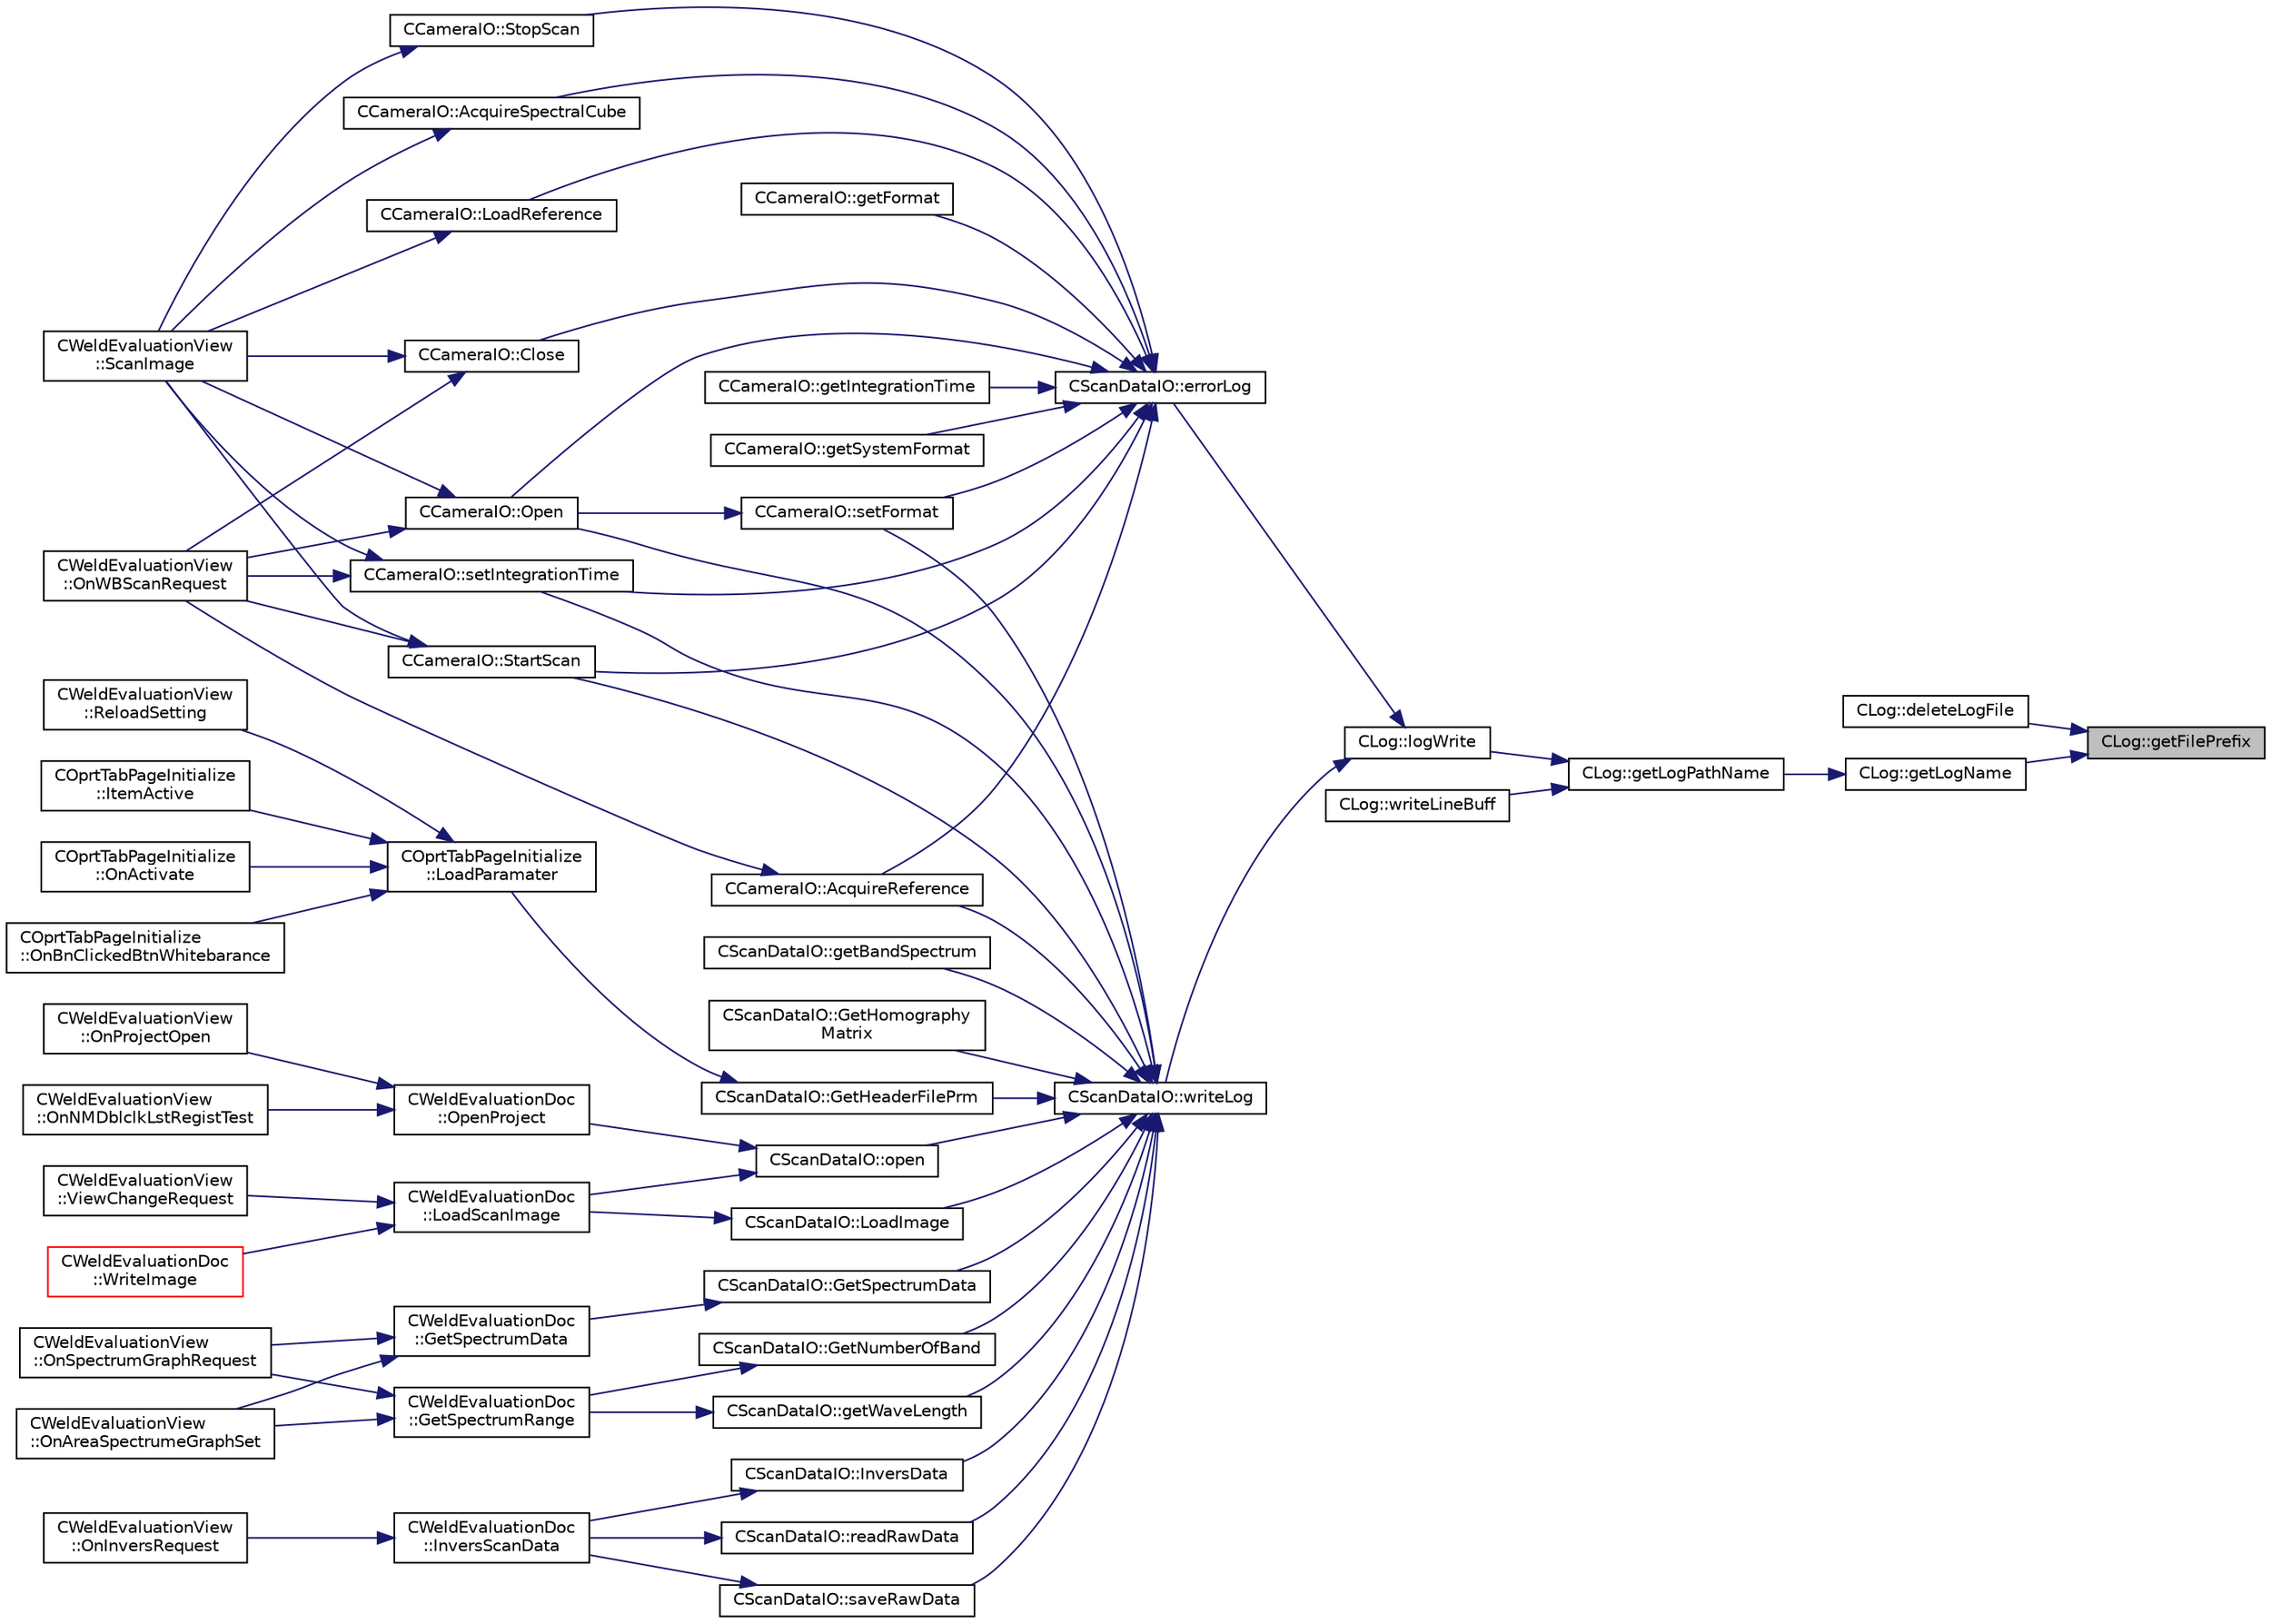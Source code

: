 digraph "CLog::getFilePrefix"
{
 // LATEX_PDF_SIZE
  edge [fontname="Helvetica",fontsize="10",labelfontname="Helvetica",labelfontsize="10"];
  node [fontname="Helvetica",fontsize="10",shape=record];
  rankdir="RL";
  Node1 [label="CLog::getFilePrefix",height=0.2,width=0.4,color="black", fillcolor="grey75", style="filled", fontcolor="black",tooltip="ファイル名プレフィックスの取得"];
  Node1 -> Node2 [dir="back",color="midnightblue",fontsize="10",style="solid",fontname="Helvetica"];
  Node2 [label="CLog::deleteLogFile",height=0.2,width=0.4,color="black", fillcolor="white", style="filled",URL="$class_c_log.html#ab71eadeaabab3775e02b9abaabc92564",tooltip="ログファイル削除"];
  Node1 -> Node3 [dir="back",color="midnightblue",fontsize="10",style="solid",fontname="Helvetica"];
  Node3 [label="CLog::getLogName",height=0.2,width=0.4,color="black", fillcolor="white", style="filled",URL="$class_c_log.html#a65d2c4306ed1a9d777c08caff941e776",tooltip="ログファイル名の取得"];
  Node3 -> Node4 [dir="back",color="midnightblue",fontsize="10",style="solid",fontname="Helvetica"];
  Node4 [label="CLog::getLogPathName",height=0.2,width=0.4,color="black", fillcolor="white", style="filled",URL="$class_c_log.html#ab9c474897ca906770f57d5da2feefa6d",tooltip="ログファイルフルパス名の取得"];
  Node4 -> Node5 [dir="back",color="midnightblue",fontsize="10",style="solid",fontname="Helvetica"];
  Node5 [label="CLog::logWrite",height=0.2,width=0.4,color="black", fillcolor="white", style="filled",URL="$class_c_log.html#ac31d4dac2937ba01a36d1a3b44b83d70",tooltip="ログの出力"];
  Node5 -> Node6 [dir="back",color="midnightblue",fontsize="10",style="solid",fontname="Helvetica"];
  Node6 [label="CScanDataIO::errorLog",height=0.2,width=0.4,color="black", fillcolor="white", style="filled",URL="$class_c_scan_data_i_o.html#abfa111bff1b107f9615bf57d5014f7f4",tooltip="エラーログ出力"];
  Node6 -> Node7 [dir="back",color="midnightblue",fontsize="10",style="solid",fontname="Helvetica"];
  Node7 [label="CCameraIO::AcquireReference",height=0.2,width=0.4,color="black", fillcolor="white", style="filled",URL="$class_c_camera_i_o.html#a1730843fe81498de96623f8669cdefc5",tooltip="リファレンス（ホワイトバランス）の取得"];
  Node7 -> Node8 [dir="back",color="midnightblue",fontsize="10",style="solid",fontname="Helvetica"];
  Node8 [label="CWeldEvaluationView\l::OnWBScanRequest",height=0.2,width=0.4,color="black", fillcolor="white", style="filled",URL="$class_c_weld_evaluation_view.html#a2b69faf84702201cc5dbfe3fcd202b32",tooltip="ホワイトバランススキャンの要求"];
  Node6 -> Node9 [dir="back",color="midnightblue",fontsize="10",style="solid",fontname="Helvetica"];
  Node9 [label="CCameraIO::AcquireSpectralCube",height=0.2,width=0.4,color="black", fillcolor="white", style="filled",URL="$class_c_camera_i_o.html#a0579cb57b28f22477e9f0f27fbf5b845",tooltip="キューブデータ（最終データ）の取得"];
  Node9 -> Node10 [dir="back",color="midnightblue",fontsize="10",style="solid",fontname="Helvetica"];
  Node10 [label="CWeldEvaluationView\l::ScanImage",height=0.2,width=0.4,color="black", fillcolor="white", style="filled",URL="$class_c_weld_evaluation_view.html#af36ee74161f90ac2fe30337a0fe1fb9d",tooltip="スキャンの実施"];
  Node6 -> Node11 [dir="back",color="midnightblue",fontsize="10",style="solid",fontname="Helvetica"];
  Node11 [label="CCameraIO::Close",height=0.2,width=0.4,color="black", fillcolor="white", style="filled",URL="$class_c_camera_i_o.html#a5aeea6f7c98f556616525063d302d720",tooltip="カメラのクローズ"];
  Node11 -> Node8 [dir="back",color="midnightblue",fontsize="10",style="solid",fontname="Helvetica"];
  Node11 -> Node10 [dir="back",color="midnightblue",fontsize="10",style="solid",fontname="Helvetica"];
  Node6 -> Node12 [dir="back",color="midnightblue",fontsize="10",style="solid",fontname="Helvetica"];
  Node12 [label="CCameraIO::getFormat",height=0.2,width=0.4,color="black", fillcolor="white", style="filled",URL="$class_c_camera_i_o.html#a2969ec4f1d88629fa2d89ae29c901460",tooltip="フォーマットの取得"];
  Node6 -> Node13 [dir="back",color="midnightblue",fontsize="10",style="solid",fontname="Helvetica"];
  Node13 [label="CCameraIO::getIntegrationTime",height=0.2,width=0.4,color="black", fillcolor="white", style="filled",URL="$class_c_camera_i_o.html#a6f3994fcc04dd4265e02a8aff3211796",tooltip="IntegrationTimeの取得"];
  Node6 -> Node14 [dir="back",color="midnightblue",fontsize="10",style="solid",fontname="Helvetica"];
  Node14 [label="CCameraIO::getSystemFormat",height=0.2,width=0.4,color="black", fillcolor="white", style="filled",URL="$class_c_camera_i_o.html#a5af5cf5d929a1186903b2d586d76ddb5",tooltip="システムフォーマットの取得"];
  Node6 -> Node15 [dir="back",color="midnightblue",fontsize="10",style="solid",fontname="Helvetica"];
  Node15 [label="CCameraIO::LoadReference",height=0.2,width=0.4,color="black", fillcolor="white", style="filled",URL="$class_c_camera_i_o.html#a840fb31e388d67d52c8e316ded6a9e21",tooltip="リファレンス（ホワイトバランス）の読み込み"];
  Node15 -> Node10 [dir="back",color="midnightblue",fontsize="10",style="solid",fontname="Helvetica"];
  Node6 -> Node16 [dir="back",color="midnightblue",fontsize="10",style="solid",fontname="Helvetica"];
  Node16 [label="CCameraIO::Open",height=0.2,width=0.4,color="black", fillcolor="white", style="filled",URL="$class_c_camera_i_o.html#ac592e3623be0dba68f4db806da652cba",tooltip="カメラのオープン"];
  Node16 -> Node8 [dir="back",color="midnightblue",fontsize="10",style="solid",fontname="Helvetica"];
  Node16 -> Node10 [dir="back",color="midnightblue",fontsize="10",style="solid",fontname="Helvetica"];
  Node6 -> Node17 [dir="back",color="midnightblue",fontsize="10",style="solid",fontname="Helvetica"];
  Node17 [label="CCameraIO::setFormat",height=0.2,width=0.4,color="black", fillcolor="white", style="filled",URL="$class_c_camera_i_o.html#aa4c14720243ce00bb95950a601327637",tooltip="フォーマットの設定"];
  Node17 -> Node16 [dir="back",color="midnightblue",fontsize="10",style="solid",fontname="Helvetica"];
  Node6 -> Node18 [dir="back",color="midnightblue",fontsize="10",style="solid",fontname="Helvetica"];
  Node18 [label="CCameraIO::setIntegrationTime",height=0.2,width=0.4,color="black", fillcolor="white", style="filled",URL="$class_c_camera_i_o.html#a81016636faf8f4329a1a664716c17de9",tooltip="IntegrationTimeの設定"];
  Node18 -> Node8 [dir="back",color="midnightblue",fontsize="10",style="solid",fontname="Helvetica"];
  Node18 -> Node10 [dir="back",color="midnightblue",fontsize="10",style="solid",fontname="Helvetica"];
  Node6 -> Node19 [dir="back",color="midnightblue",fontsize="10",style="solid",fontname="Helvetica"];
  Node19 [label="CCameraIO::StartScan",height=0.2,width=0.4,color="black", fillcolor="white", style="filled",URL="$class_c_camera_i_o.html#a366c8cfc6c2492079e3d7a63fffb076c",tooltip="スキャンの開始"];
  Node19 -> Node8 [dir="back",color="midnightblue",fontsize="10",style="solid",fontname="Helvetica"];
  Node19 -> Node10 [dir="back",color="midnightblue",fontsize="10",style="solid",fontname="Helvetica"];
  Node6 -> Node20 [dir="back",color="midnightblue",fontsize="10",style="solid",fontname="Helvetica"];
  Node20 [label="CCameraIO::StopScan",height=0.2,width=0.4,color="black", fillcolor="white", style="filled",URL="$class_c_camera_i_o.html#aca6555e75b8ed9fc8695fb547bfb52f6",tooltip="スキャンの停止"];
  Node20 -> Node10 [dir="back",color="midnightblue",fontsize="10",style="solid",fontname="Helvetica"];
  Node5 -> Node21 [dir="back",color="midnightblue",fontsize="10",style="solid",fontname="Helvetica"];
  Node21 [label="CScanDataIO::writeLog",height=0.2,width=0.4,color="black", fillcolor="white", style="filled",URL="$class_c_scan_data_i_o.html#a5be204207783efd8238a8928cdb5c061",tooltip="ログ出力"];
  Node21 -> Node7 [dir="back",color="midnightblue",fontsize="10",style="solid",fontname="Helvetica"];
  Node21 -> Node22 [dir="back",color="midnightblue",fontsize="10",style="solid",fontname="Helvetica"];
  Node22 [label="CScanDataIO::getBandSpectrum",height=0.2,width=0.4,color="black", fillcolor="white", style="filled",URL="$class_c_scan_data_i_o.html#a12aa5b6bf1c179fa351e419d34921157",tooltip="各バンドのスペクトル値取得"];
  Node21 -> Node23 [dir="back",color="midnightblue",fontsize="10",style="solid",fontname="Helvetica"];
  Node23 [label="CScanDataIO::GetHeaderFilePrm",height=0.2,width=0.4,color="black", fillcolor="white", style="filled",URL="$class_c_scan_data_i_o.html#ae3dff6661c7012b259b38910f3b3dbdb",tooltip="ヘッダファイルから幅、高さを取得"];
  Node23 -> Node24 [dir="back",color="midnightblue",fontsize="10",style="solid",fontname="Helvetica"];
  Node24 [label="COprtTabPageInitialize\l::LoadParamater",height=0.2,width=0.4,color="black", fillcolor="white", style="filled",URL="$class_c_oprt_tab_page_initialize.html#a39a52da491a71f8afec8c1366284227a",tooltip="パラメータの読み込み"];
  Node24 -> Node25 [dir="back",color="midnightblue",fontsize="10",style="solid",fontname="Helvetica"];
  Node25 [label="COprtTabPageInitialize\l::ItemActive",height=0.2,width=0.4,color="black", fillcolor="white", style="filled",URL="$class_c_oprt_tab_page_initialize.html#ad26437c34391f67b3546182071900642",tooltip="アイテムのアクティブ/ディアクティブ化"];
  Node24 -> Node26 [dir="back",color="midnightblue",fontsize="10",style="solid",fontname="Helvetica"];
  Node26 [label="COprtTabPageInitialize\l::OnActivate",height=0.2,width=0.4,color="black", fillcolor="white", style="filled",URL="$class_c_oprt_tab_page_initialize.html#a51b47e6f52aacb9733fdc52ac320f573",tooltip="アクティブ時処理"];
  Node24 -> Node27 [dir="back",color="midnightblue",fontsize="10",style="solid",fontname="Helvetica"];
  Node27 [label="COprtTabPageInitialize\l::OnBnClickedBtnWhitebarance",height=0.2,width=0.4,color="black", fillcolor="white", style="filled",URL="$class_c_oprt_tab_page_initialize.html#ab94bb92896d005e2ea95e3f7fe4f49e8",tooltip="ホワイトバランスボタン押下時処理"];
  Node24 -> Node28 [dir="back",color="midnightblue",fontsize="10",style="solid",fontname="Helvetica"];
  Node28 [label="CWeldEvaluationView\l::ReloadSetting",height=0.2,width=0.4,color="black", fillcolor="white", style="filled",URL="$class_c_weld_evaluation_view.html#ae4f218a4e70e08689a0532384eb86fe5",tooltip="設定ページの再読込"];
  Node21 -> Node29 [dir="back",color="midnightblue",fontsize="10",style="solid",fontname="Helvetica"];
  Node29 [label="CScanDataIO::GetHomography\lMatrix",height=0.2,width=0.4,color="black", fillcolor="white", style="filled",URL="$class_c_scan_data_i_o.html#a62c2f84aedf058ffe1370ee67e7fb2dc",tooltip="ホモグラフィーマトリックス取得"];
  Node21 -> Node30 [dir="back",color="midnightblue",fontsize="10",style="solid",fontname="Helvetica"];
  Node30 [label="CScanDataIO::GetNumberOfBand",height=0.2,width=0.4,color="black", fillcolor="white", style="filled",URL="$class_c_scan_data_i_o.html#a09a161f191779097aa003676ecb22714",tooltip="バンド数の取得"];
  Node30 -> Node31 [dir="back",color="midnightblue",fontsize="10",style="solid",fontname="Helvetica"];
  Node31 [label="CWeldEvaluationDoc\l::GetSpectrumRange",height=0.2,width=0.4,color="black", fillcolor="white", style="filled",URL="$class_c_weld_evaluation_doc.html#a482c242e79c4b82b34d23794280649b0",tooltip="スペクトルレンジの取得"];
  Node31 -> Node32 [dir="back",color="midnightblue",fontsize="10",style="solid",fontname="Helvetica"];
  Node32 [label="CWeldEvaluationView\l::OnAreaSpectrumeGraphSet",height=0.2,width=0.4,color="black", fillcolor="white", style="filled",URL="$class_c_weld_evaluation_view.html#acb9374b4f62b3b67625526f4b5d493b4",tooltip="区間スペクトル表示ダイアログの設定"];
  Node31 -> Node33 [dir="back",color="midnightblue",fontsize="10",style="solid",fontname="Helvetica"];
  Node33 [label="CWeldEvaluationView\l::OnSpectrumGraphRequest",height=0.2,width=0.4,color="black", fillcolor="white", style="filled",URL="$class_c_weld_evaluation_view.html#a8805e4c9d110a33112c8b5e7af294f9e",tooltip="スペクトルグラフの表示"];
  Node21 -> Node34 [dir="back",color="midnightblue",fontsize="10",style="solid",fontname="Helvetica"];
  Node34 [label="CScanDataIO::GetSpectrumData",height=0.2,width=0.4,color="black", fillcolor="white", style="filled",URL="$class_c_scan_data_i_o.html#a74d0fa98822d49575c08acb1e72c128c",tooltip="指定位置スペクトル群の取得"];
  Node34 -> Node35 [dir="back",color="midnightblue",fontsize="10",style="solid",fontname="Helvetica"];
  Node35 [label="CWeldEvaluationDoc\l::GetSpectrumData",height=0.2,width=0.4,color="black", fillcolor="white", style="filled",URL="$class_c_weld_evaluation_doc.html#ad49fe5bd6a5dbd63b150bde87a194a10",tooltip="指定位置スペクトル群の取得"];
  Node35 -> Node32 [dir="back",color="midnightblue",fontsize="10",style="solid",fontname="Helvetica"];
  Node35 -> Node33 [dir="back",color="midnightblue",fontsize="10",style="solid",fontname="Helvetica"];
  Node21 -> Node36 [dir="back",color="midnightblue",fontsize="10",style="solid",fontname="Helvetica"];
  Node36 [label="CScanDataIO::getWaveLength",height=0.2,width=0.4,color="black", fillcolor="white", style="filled",URL="$class_c_scan_data_i_o.html#a2e23bb8cbebd5d51292726ee0238adec",tooltip="バンドのスペクトル値取得"];
  Node36 -> Node31 [dir="back",color="midnightblue",fontsize="10",style="solid",fontname="Helvetica"];
  Node21 -> Node37 [dir="back",color="midnightblue",fontsize="10",style="solid",fontname="Helvetica"];
  Node37 [label="CScanDataIO::InversData",height=0.2,width=0.4,color="black", fillcolor="white", style="filled",URL="$class_c_scan_data_i_o.html#ab4e6effbecff1531d50b31163c6363fc",tooltip="スキャンデータの反転"];
  Node37 -> Node38 [dir="back",color="midnightblue",fontsize="10",style="solid",fontname="Helvetica"];
  Node38 [label="CWeldEvaluationDoc\l::InversScanData",height=0.2,width=0.4,color="black", fillcolor="white", style="filled",URL="$class_c_weld_evaluation_doc.html#a7b5e52d33a0ce7e1fd3e55d6558c553e",tooltip="スキャンデータの反転"];
  Node38 -> Node39 [dir="back",color="midnightblue",fontsize="10",style="solid",fontname="Helvetica"];
  Node39 [label="CWeldEvaluationView\l::OnInversRequest",height=0.2,width=0.4,color="black", fillcolor="white", style="filled",URL="$class_c_weld_evaluation_view.html#a64432e2c0e21d161465fb28eb9e71594",tooltip="データ反転の要求"];
  Node21 -> Node40 [dir="back",color="midnightblue",fontsize="10",style="solid",fontname="Helvetica"];
  Node40 [label="CScanDataIO::LoadImage",height=0.2,width=0.4,color="black", fillcolor="white", style="filled",URL="$class_c_scan_data_i_o.html#a3be95afdfa7914f7a2acbc003048e3ff",tooltip="画像データ取得"];
  Node40 -> Node41 [dir="back",color="midnightblue",fontsize="10",style="solid",fontname="Helvetica"];
  Node41 [label="CWeldEvaluationDoc\l::LoadScanImage",height=0.2,width=0.4,color="black", fillcolor="white", style="filled",URL="$class_c_weld_evaluation_doc.html#a7b289ccf358a0ad255596c59196a3bd0",tooltip="スキャンデータイメージの取得"];
  Node41 -> Node42 [dir="back",color="midnightblue",fontsize="10",style="solid",fontname="Helvetica"];
  Node42 [label="CWeldEvaluationView\l::ViewChangeRequest",height=0.2,width=0.4,color="black", fillcolor="white", style="filled",URL="$class_c_weld_evaluation_view.html#a50da59446b116e48eb00b4ccc6074cdd",tooltip="表示変更リクエスト"];
  Node41 -> Node43 [dir="back",color="midnightblue",fontsize="10",style="solid",fontname="Helvetica"];
  Node43 [label="CWeldEvaluationDoc\l::WriteImage",height=0.2,width=0.4,color="red", fillcolor="white", style="filled",URL="$class_c_weld_evaluation_doc.html#a898813fc506ac6765717271c8d944663",tooltip="スキャンイメージの保存"];
  Node21 -> Node45 [dir="back",color="midnightblue",fontsize="10",style="solid",fontname="Helvetica"];
  Node45 [label="CScanDataIO::open",height=0.2,width=0.4,color="black", fillcolor="white", style="filled",URL="$class_c_scan_data_i_o.html#ae86f36b123901fbe038ff0f1669192bd",tooltip="オープン"];
  Node45 -> Node41 [dir="back",color="midnightblue",fontsize="10",style="solid",fontname="Helvetica"];
  Node45 -> Node46 [dir="back",color="midnightblue",fontsize="10",style="solid",fontname="Helvetica"];
  Node46 [label="CWeldEvaluationDoc\l::OpenProject",height=0.2,width=0.4,color="black", fillcolor="white", style="filled",URL="$class_c_weld_evaluation_doc.html#abd81887407c6ef8abfb6beed49309aab",tooltip="既存プロジェクトのオープン"];
  Node46 -> Node47 [dir="back",color="midnightblue",fontsize="10",style="solid",fontname="Helvetica"];
  Node47 [label="CWeldEvaluationView\l::OnNMDblclkLstRegistTest",height=0.2,width=0.4,color="black", fillcolor="white", style="filled",URL="$class_c_weld_evaluation_view.html#a407de32087c90c2e33915da88a6cc911",tooltip="登録済み検査選択時処理"];
  Node46 -> Node48 [dir="back",color="midnightblue",fontsize="10",style="solid",fontname="Helvetica"];
  Node48 [label="CWeldEvaluationView\l::OnProjectOpen",height=0.2,width=0.4,color="black", fillcolor="white", style="filled",URL="$class_c_weld_evaluation_view.html#a78595107782d434cd4840b1c98585867",tooltip="プロジェクトのオープン"];
  Node21 -> Node16 [dir="back",color="midnightblue",fontsize="10",style="solid",fontname="Helvetica"];
  Node21 -> Node49 [dir="back",color="midnightblue",fontsize="10",style="solid",fontname="Helvetica"];
  Node49 [label="CScanDataIO::readRawData",height=0.2,width=0.4,color="black", fillcolor="white", style="filled",URL="$class_c_scan_data_i_o.html#aa32e2e51834f95184395a9be632645b2",tooltip="RAWデータの読み込み"];
  Node49 -> Node38 [dir="back",color="midnightblue",fontsize="10",style="solid",fontname="Helvetica"];
  Node21 -> Node50 [dir="back",color="midnightblue",fontsize="10",style="solid",fontname="Helvetica"];
  Node50 [label="CScanDataIO::saveRawData",height=0.2,width=0.4,color="black", fillcolor="white", style="filled",URL="$class_c_scan_data_i_o.html#a2dac09e00376d629d1b43de3434633d6",tooltip="RAWデータの保存"];
  Node50 -> Node38 [dir="back",color="midnightblue",fontsize="10",style="solid",fontname="Helvetica"];
  Node21 -> Node17 [dir="back",color="midnightblue",fontsize="10",style="solid",fontname="Helvetica"];
  Node21 -> Node18 [dir="back",color="midnightblue",fontsize="10",style="solid",fontname="Helvetica"];
  Node21 -> Node19 [dir="back",color="midnightblue",fontsize="10",style="solid",fontname="Helvetica"];
  Node4 -> Node51 [dir="back",color="midnightblue",fontsize="10",style="solid",fontname="Helvetica"];
  Node51 [label="CLog::writeLineBuff",height=0.2,width=0.4,color="black", fillcolor="white", style="filled",URL="$class_c_log.html#a525e7b49275b938e8ffaa42256983e20",tooltip="ログ出力ラインバッファのログ出力"];
}
